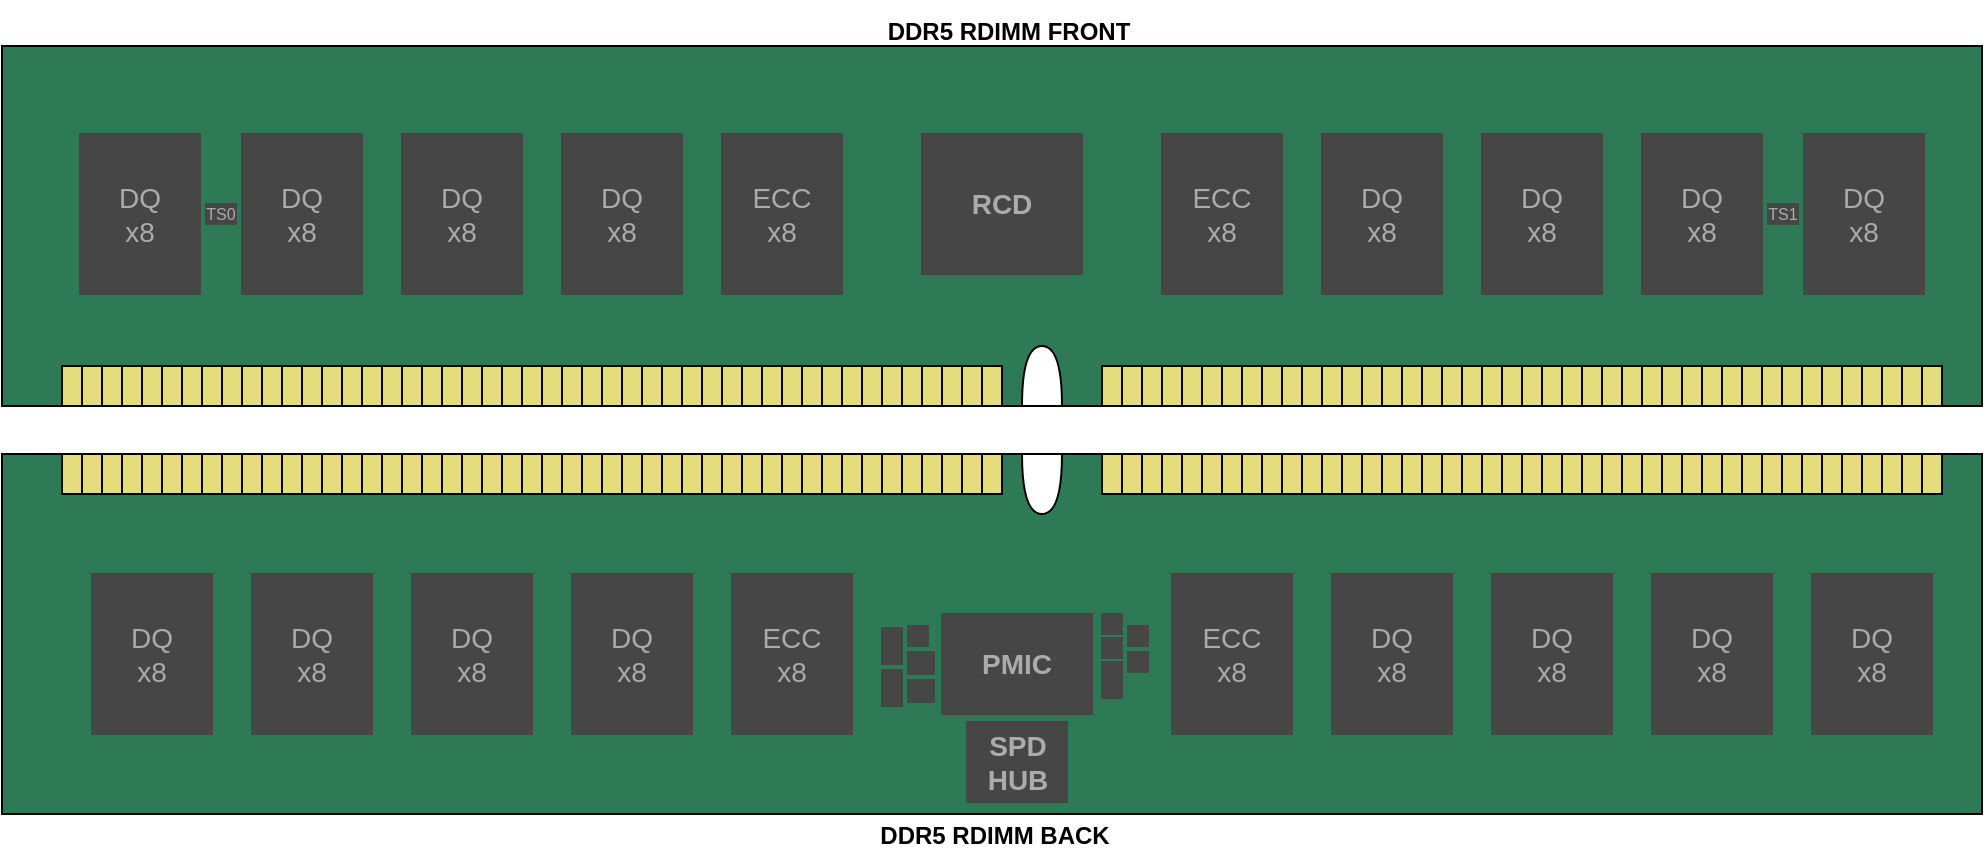 <mxfile version="26.0.11">
  <diagram name="Page-1" id="hBxYCWwc5Gdudbyegm-T">
    <mxGraphModel dx="1123" dy="832" grid="1" gridSize="10" guides="1" tooltips="1" connect="1" arrows="1" fold="1" page="1" pageScale="1" pageWidth="850" pageHeight="1100" math="0" shadow="0">
      <root>
        <mxCell id="0" />
        <mxCell id="1" parent="0" />
        <mxCell id="1H1YzH38t-kAMmGEh3I_-2" value="" style="rounded=0;whiteSpace=wrap;html=1;fillColor=#2e7956;" vertex="1" parent="1">
          <mxGeometry x="20" y="686" width="990" height="180" as="geometry" />
        </mxCell>
        <mxCell id="1H1YzH38t-kAMmGEh3I_-3" value="" style="rounded=0;whiteSpace=wrap;html=1;fillColor=#e5dc7b;" vertex="1" parent="1">
          <mxGeometry x="50" y="846" width="10" height="20" as="geometry" />
        </mxCell>
        <mxCell id="1H1YzH38t-kAMmGEh3I_-4" value="" style="rounded=0;whiteSpace=wrap;html=1;fillColor=#e5dc7b;" vertex="1" parent="1">
          <mxGeometry x="60" y="846" width="10" height="20" as="geometry" />
        </mxCell>
        <mxCell id="1H1YzH38t-kAMmGEh3I_-5" value="" style="rounded=0;whiteSpace=wrap;html=1;fillColor=#e5dc7b;" vertex="1" parent="1">
          <mxGeometry x="70" y="846" width="10" height="20" as="geometry" />
        </mxCell>
        <mxCell id="1H1YzH38t-kAMmGEh3I_-6" value="" style="rounded=0;whiteSpace=wrap;html=1;fillColor=#e5dc7b;" vertex="1" parent="1">
          <mxGeometry x="80" y="846" width="10" height="20" as="geometry" />
        </mxCell>
        <mxCell id="1H1YzH38t-kAMmGEh3I_-7" value="" style="rounded=0;whiteSpace=wrap;html=1;fillColor=#e5dc7b;" vertex="1" parent="1">
          <mxGeometry x="90" y="846" width="10" height="20" as="geometry" />
        </mxCell>
        <mxCell id="1H1YzH38t-kAMmGEh3I_-8" value="" style="rounded=0;whiteSpace=wrap;html=1;fillColor=#e5dc7b;" vertex="1" parent="1">
          <mxGeometry x="100" y="846" width="10" height="20" as="geometry" />
        </mxCell>
        <mxCell id="1H1YzH38t-kAMmGEh3I_-9" value="" style="rounded=0;whiteSpace=wrap;html=1;fillColor=#e5dc7b;" vertex="1" parent="1">
          <mxGeometry x="110" y="846" width="10" height="20" as="geometry" />
        </mxCell>
        <mxCell id="1H1YzH38t-kAMmGEh3I_-10" value="" style="rounded=0;whiteSpace=wrap;html=1;fillColor=#e5dc7b;" vertex="1" parent="1">
          <mxGeometry x="120" y="846" width="10" height="20" as="geometry" />
        </mxCell>
        <mxCell id="1H1YzH38t-kAMmGEh3I_-11" value="" style="rounded=0;whiteSpace=wrap;html=1;fillColor=#e5dc7b;" vertex="1" parent="1">
          <mxGeometry x="130" y="846" width="10" height="20" as="geometry" />
        </mxCell>
        <mxCell id="1H1YzH38t-kAMmGEh3I_-12" value="" style="rounded=0;whiteSpace=wrap;html=1;fillColor=#e5dc7b;" vertex="1" parent="1">
          <mxGeometry x="140" y="846" width="10" height="20" as="geometry" />
        </mxCell>
        <mxCell id="1H1YzH38t-kAMmGEh3I_-13" value="" style="rounded=0;whiteSpace=wrap;html=1;fillColor=#e5dc7b;" vertex="1" parent="1">
          <mxGeometry x="150" y="846" width="10" height="20" as="geometry" />
        </mxCell>
        <mxCell id="1H1YzH38t-kAMmGEh3I_-14" value="" style="rounded=0;whiteSpace=wrap;html=1;fillColor=#e5dc7b;" vertex="1" parent="1">
          <mxGeometry x="160" y="846" width="10" height="20" as="geometry" />
        </mxCell>
        <mxCell id="1H1YzH38t-kAMmGEh3I_-15" value="" style="rounded=0;whiteSpace=wrap;html=1;fillColor=#e5dc7b;" vertex="1" parent="1">
          <mxGeometry x="170" y="846" width="10" height="20" as="geometry" />
        </mxCell>
        <mxCell id="1H1YzH38t-kAMmGEh3I_-16" value="" style="rounded=0;whiteSpace=wrap;html=1;fillColor=#e5dc7b;" vertex="1" parent="1">
          <mxGeometry x="180" y="846" width="10" height="20" as="geometry" />
        </mxCell>
        <mxCell id="1H1YzH38t-kAMmGEh3I_-17" value="" style="rounded=0;whiteSpace=wrap;html=1;fillColor=#e5dc7b;" vertex="1" parent="1">
          <mxGeometry x="190" y="846" width="10" height="20" as="geometry" />
        </mxCell>
        <mxCell id="1H1YzH38t-kAMmGEh3I_-18" value="" style="rounded=0;whiteSpace=wrap;html=1;fillColor=#e5dc7b;" vertex="1" parent="1">
          <mxGeometry x="200" y="846" width="10" height="20" as="geometry" />
        </mxCell>
        <mxCell id="1H1YzH38t-kAMmGEh3I_-19" value="" style="rounded=0;whiteSpace=wrap;html=1;fillColor=#e5dc7b;" vertex="1" parent="1">
          <mxGeometry x="210" y="846" width="10" height="20" as="geometry" />
        </mxCell>
        <mxCell id="1H1YzH38t-kAMmGEh3I_-20" value="" style="rounded=0;whiteSpace=wrap;html=1;fillColor=#e5dc7b;" vertex="1" parent="1">
          <mxGeometry x="220" y="846" width="10" height="20" as="geometry" />
        </mxCell>
        <mxCell id="1H1YzH38t-kAMmGEh3I_-21" value="" style="rounded=0;whiteSpace=wrap;html=1;fillColor=#e5dc7b;" vertex="1" parent="1">
          <mxGeometry x="230" y="846" width="10" height="20" as="geometry" />
        </mxCell>
        <mxCell id="1H1YzH38t-kAMmGEh3I_-22" value="" style="rounded=0;whiteSpace=wrap;html=1;fillColor=#e5dc7b;" vertex="1" parent="1">
          <mxGeometry x="240" y="846" width="10" height="20" as="geometry" />
        </mxCell>
        <mxCell id="1H1YzH38t-kAMmGEh3I_-23" value="" style="rounded=0;whiteSpace=wrap;html=1;fillColor=#e5dc7b;" vertex="1" parent="1">
          <mxGeometry x="250" y="846" width="10" height="20" as="geometry" />
        </mxCell>
        <mxCell id="1H1YzH38t-kAMmGEh3I_-24" value="" style="rounded=0;whiteSpace=wrap;html=1;fillColor=#e5dc7b;" vertex="1" parent="1">
          <mxGeometry x="260" y="846" width="10" height="20" as="geometry" />
        </mxCell>
        <mxCell id="1H1YzH38t-kAMmGEh3I_-25" value="" style="rounded=0;whiteSpace=wrap;html=1;fillColor=#e5dc7b;" vertex="1" parent="1">
          <mxGeometry x="270" y="846" width="10" height="20" as="geometry" />
        </mxCell>
        <mxCell id="1H1YzH38t-kAMmGEh3I_-26" value="" style="rounded=0;whiteSpace=wrap;html=1;fillColor=#e5dc7b;" vertex="1" parent="1">
          <mxGeometry x="280" y="846" width="10" height="20" as="geometry" />
        </mxCell>
        <mxCell id="1H1YzH38t-kAMmGEh3I_-27" value="" style="rounded=0;whiteSpace=wrap;html=1;fillColor=#e5dc7b;" vertex="1" parent="1">
          <mxGeometry x="290" y="846" width="10" height="20" as="geometry" />
        </mxCell>
        <mxCell id="1H1YzH38t-kAMmGEh3I_-28" value="" style="rounded=0;whiteSpace=wrap;html=1;fillColor=#e5dc7b;" vertex="1" parent="1">
          <mxGeometry x="300" y="846" width="10" height="20" as="geometry" />
        </mxCell>
        <mxCell id="1H1YzH38t-kAMmGEh3I_-29" value="" style="rounded=0;whiteSpace=wrap;html=1;fillColor=#e5dc7b;" vertex="1" parent="1">
          <mxGeometry x="310" y="846" width="10" height="20" as="geometry" />
        </mxCell>
        <mxCell id="1H1YzH38t-kAMmGEh3I_-30" value="" style="rounded=0;whiteSpace=wrap;html=1;fillColor=#e5dc7b;" vertex="1" parent="1">
          <mxGeometry x="320" y="846" width="10" height="20" as="geometry" />
        </mxCell>
        <mxCell id="1H1YzH38t-kAMmGEh3I_-31" value="" style="rounded=0;whiteSpace=wrap;html=1;fillColor=#e5dc7b;" vertex="1" parent="1">
          <mxGeometry x="330" y="846" width="10" height="20" as="geometry" />
        </mxCell>
        <mxCell id="1H1YzH38t-kAMmGEh3I_-32" value="" style="rounded=0;whiteSpace=wrap;html=1;fillColor=#e5dc7b;" vertex="1" parent="1">
          <mxGeometry x="340" y="846" width="10" height="20" as="geometry" />
        </mxCell>
        <mxCell id="1H1YzH38t-kAMmGEh3I_-33" value="" style="rounded=0;whiteSpace=wrap;html=1;fillColor=#e5dc7b;" vertex="1" parent="1">
          <mxGeometry x="350" y="846" width="10" height="20" as="geometry" />
        </mxCell>
        <mxCell id="1H1YzH38t-kAMmGEh3I_-34" value="" style="rounded=0;whiteSpace=wrap;html=1;fillColor=#e5dc7b;" vertex="1" parent="1">
          <mxGeometry x="360" y="846" width="10" height="20" as="geometry" />
        </mxCell>
        <mxCell id="1H1YzH38t-kAMmGEh3I_-35" value="" style="rounded=0;whiteSpace=wrap;html=1;fillColor=#e5dc7b;" vertex="1" parent="1">
          <mxGeometry x="370" y="846" width="10" height="20" as="geometry" />
        </mxCell>
        <mxCell id="1H1YzH38t-kAMmGEh3I_-36" value="" style="rounded=0;whiteSpace=wrap;html=1;fillColor=#e5dc7b;" vertex="1" parent="1">
          <mxGeometry x="380" y="846" width="10" height="20" as="geometry" />
        </mxCell>
        <mxCell id="1H1YzH38t-kAMmGEh3I_-37" value="" style="rounded=0;whiteSpace=wrap;html=1;fillColor=#e5dc7b;" vertex="1" parent="1">
          <mxGeometry x="390" y="846" width="10" height="20" as="geometry" />
        </mxCell>
        <mxCell id="1H1YzH38t-kAMmGEh3I_-38" value="" style="rounded=0;whiteSpace=wrap;html=1;fillColor=#e5dc7b;" vertex="1" parent="1">
          <mxGeometry x="400" y="846" width="10" height="20" as="geometry" />
        </mxCell>
        <mxCell id="1H1YzH38t-kAMmGEh3I_-39" value="" style="rounded=0;whiteSpace=wrap;html=1;fillColor=#e5dc7b;" vertex="1" parent="1">
          <mxGeometry x="410" y="846" width="10" height="20" as="geometry" />
        </mxCell>
        <mxCell id="1H1YzH38t-kAMmGEh3I_-40" value="" style="rounded=0;whiteSpace=wrap;html=1;fillColor=#e5dc7b;" vertex="1" parent="1">
          <mxGeometry x="420" y="846" width="10" height="20" as="geometry" />
        </mxCell>
        <mxCell id="1H1YzH38t-kAMmGEh3I_-41" value="" style="rounded=0;whiteSpace=wrap;html=1;fillColor=#e5dc7b;" vertex="1" parent="1">
          <mxGeometry x="600" y="846" width="10" height="20" as="geometry" />
        </mxCell>
        <mxCell id="1H1YzH38t-kAMmGEh3I_-42" value="" style="rounded=0;whiteSpace=wrap;html=1;fillColor=#e5dc7b;" vertex="1" parent="1">
          <mxGeometry x="610" y="846" width="10" height="20" as="geometry" />
        </mxCell>
        <mxCell id="1H1YzH38t-kAMmGEh3I_-43" value="" style="rounded=0;whiteSpace=wrap;html=1;fillColor=#e5dc7b;" vertex="1" parent="1">
          <mxGeometry x="620" y="846" width="10" height="20" as="geometry" />
        </mxCell>
        <mxCell id="1H1YzH38t-kAMmGEh3I_-44" value="" style="rounded=0;whiteSpace=wrap;html=1;fillColor=#e5dc7b;" vertex="1" parent="1">
          <mxGeometry x="630" y="846" width="10" height="20" as="geometry" />
        </mxCell>
        <mxCell id="1H1YzH38t-kAMmGEh3I_-45" value="" style="rounded=0;whiteSpace=wrap;html=1;fillColor=#e5dc7b;" vertex="1" parent="1">
          <mxGeometry x="640" y="846" width="10" height="20" as="geometry" />
        </mxCell>
        <mxCell id="1H1YzH38t-kAMmGEh3I_-46" value="" style="rounded=0;whiteSpace=wrap;html=1;fillColor=#e5dc7b;" vertex="1" parent="1">
          <mxGeometry x="650" y="846" width="10" height="20" as="geometry" />
        </mxCell>
        <mxCell id="1H1YzH38t-kAMmGEh3I_-47" value="" style="rounded=0;whiteSpace=wrap;html=1;fillColor=#e5dc7b;" vertex="1" parent="1">
          <mxGeometry x="660" y="846" width="10" height="20" as="geometry" />
        </mxCell>
        <mxCell id="1H1YzH38t-kAMmGEh3I_-48" value="" style="rounded=0;whiteSpace=wrap;html=1;fillColor=#e5dc7b;" vertex="1" parent="1">
          <mxGeometry x="670" y="846" width="10" height="20" as="geometry" />
        </mxCell>
        <mxCell id="1H1YzH38t-kAMmGEh3I_-49" value="" style="rounded=0;whiteSpace=wrap;html=1;fillColor=#e5dc7b;" vertex="1" parent="1">
          <mxGeometry x="680" y="846" width="10" height="20" as="geometry" />
        </mxCell>
        <mxCell id="1H1YzH38t-kAMmGEh3I_-50" value="" style="rounded=0;whiteSpace=wrap;html=1;fillColor=#e5dc7b;" vertex="1" parent="1">
          <mxGeometry x="690" y="846" width="10" height="20" as="geometry" />
        </mxCell>
        <mxCell id="1H1YzH38t-kAMmGEh3I_-51" value="" style="rounded=0;whiteSpace=wrap;html=1;fillColor=#e5dc7b;" vertex="1" parent="1">
          <mxGeometry x="700" y="846" width="10" height="20" as="geometry" />
        </mxCell>
        <mxCell id="1H1YzH38t-kAMmGEh3I_-52" value="" style="rounded=0;whiteSpace=wrap;html=1;fillColor=#e5dc7b;" vertex="1" parent="1">
          <mxGeometry x="710" y="846" width="10" height="20" as="geometry" />
        </mxCell>
        <mxCell id="1H1YzH38t-kAMmGEh3I_-53" value="" style="rounded=0;whiteSpace=wrap;html=1;fillColor=#e5dc7b;" vertex="1" parent="1">
          <mxGeometry x="720" y="846" width="10" height="20" as="geometry" />
        </mxCell>
        <mxCell id="1H1YzH38t-kAMmGEh3I_-54" value="" style="rounded=0;whiteSpace=wrap;html=1;fillColor=#e5dc7b;" vertex="1" parent="1">
          <mxGeometry x="730" y="846" width="10" height="20" as="geometry" />
        </mxCell>
        <mxCell id="1H1YzH38t-kAMmGEh3I_-55" value="" style="rounded=0;whiteSpace=wrap;html=1;fillColor=#e5dc7b;" vertex="1" parent="1">
          <mxGeometry x="740" y="846" width="10" height="20" as="geometry" />
        </mxCell>
        <mxCell id="1H1YzH38t-kAMmGEh3I_-56" value="" style="rounded=0;whiteSpace=wrap;html=1;fillColor=#e5dc7b;" vertex="1" parent="1">
          <mxGeometry x="750" y="846" width="10" height="20" as="geometry" />
        </mxCell>
        <mxCell id="1H1YzH38t-kAMmGEh3I_-57" value="" style="rounded=0;whiteSpace=wrap;html=1;fillColor=#e5dc7b;" vertex="1" parent="1">
          <mxGeometry x="760" y="846" width="10" height="20" as="geometry" />
        </mxCell>
        <mxCell id="1H1YzH38t-kAMmGEh3I_-58" value="" style="rounded=0;whiteSpace=wrap;html=1;fillColor=#e5dc7b;" vertex="1" parent="1">
          <mxGeometry x="770" y="846" width="10" height="20" as="geometry" />
        </mxCell>
        <mxCell id="1H1YzH38t-kAMmGEh3I_-59" value="" style="rounded=0;whiteSpace=wrap;html=1;fillColor=#e5dc7b;" vertex="1" parent="1">
          <mxGeometry x="780" y="846" width="10" height="20" as="geometry" />
        </mxCell>
        <mxCell id="1H1YzH38t-kAMmGEh3I_-60" value="" style="rounded=0;whiteSpace=wrap;html=1;fillColor=#e5dc7b;" vertex="1" parent="1">
          <mxGeometry x="790" y="846" width="10" height="20" as="geometry" />
        </mxCell>
        <mxCell id="1H1YzH38t-kAMmGEh3I_-61" value="" style="rounded=0;whiteSpace=wrap;html=1;fillColor=#e5dc7b;" vertex="1" parent="1">
          <mxGeometry x="800" y="846" width="10" height="20" as="geometry" />
        </mxCell>
        <mxCell id="1H1YzH38t-kAMmGEh3I_-62" value="" style="rounded=0;whiteSpace=wrap;html=1;fillColor=#e5dc7b;" vertex="1" parent="1">
          <mxGeometry x="810" y="846" width="10" height="20" as="geometry" />
        </mxCell>
        <mxCell id="1H1YzH38t-kAMmGEh3I_-63" value="" style="rounded=0;whiteSpace=wrap;html=1;fillColor=#e5dc7b;" vertex="1" parent="1">
          <mxGeometry x="820" y="846" width="10" height="20" as="geometry" />
        </mxCell>
        <mxCell id="1H1YzH38t-kAMmGEh3I_-64" value="" style="rounded=0;whiteSpace=wrap;html=1;fillColor=#e5dc7b;" vertex="1" parent="1">
          <mxGeometry x="830" y="846" width="10" height="20" as="geometry" />
        </mxCell>
        <mxCell id="1H1YzH38t-kAMmGEh3I_-65" value="" style="rounded=0;whiteSpace=wrap;html=1;fillColor=#e5dc7b;" vertex="1" parent="1">
          <mxGeometry x="840" y="846" width="10" height="20" as="geometry" />
        </mxCell>
        <mxCell id="1H1YzH38t-kAMmGEh3I_-66" value="" style="rounded=0;whiteSpace=wrap;html=1;fillColor=#e5dc7b;" vertex="1" parent="1">
          <mxGeometry x="850" y="846" width="10" height="20" as="geometry" />
        </mxCell>
        <mxCell id="1H1YzH38t-kAMmGEh3I_-67" value="" style="rounded=0;whiteSpace=wrap;html=1;fillColor=#e5dc7b;" vertex="1" parent="1">
          <mxGeometry x="860" y="846" width="10" height="20" as="geometry" />
        </mxCell>
        <mxCell id="1H1YzH38t-kAMmGEh3I_-68" value="" style="rounded=0;whiteSpace=wrap;html=1;fillColor=#e5dc7b;" vertex="1" parent="1">
          <mxGeometry x="870" y="846" width="10" height="20" as="geometry" />
        </mxCell>
        <mxCell id="1H1YzH38t-kAMmGEh3I_-69" value="" style="rounded=0;whiteSpace=wrap;html=1;fillColor=#e5dc7b;" vertex="1" parent="1">
          <mxGeometry x="880" y="846" width="10" height="20" as="geometry" />
        </mxCell>
        <mxCell id="1H1YzH38t-kAMmGEh3I_-70" value="" style="rounded=0;whiteSpace=wrap;html=1;fillColor=#e5dc7b;" vertex="1" parent="1">
          <mxGeometry x="890" y="846" width="10" height="20" as="geometry" />
        </mxCell>
        <mxCell id="1H1YzH38t-kAMmGEh3I_-71" value="" style="rounded=0;whiteSpace=wrap;html=1;fillColor=#e5dc7b;" vertex="1" parent="1">
          <mxGeometry x="900" y="846" width="10" height="20" as="geometry" />
        </mxCell>
        <mxCell id="1H1YzH38t-kAMmGEh3I_-72" value="" style="rounded=0;whiteSpace=wrap;html=1;fillColor=#e5dc7b;" vertex="1" parent="1">
          <mxGeometry x="910" y="846" width="10" height="20" as="geometry" />
        </mxCell>
        <mxCell id="1H1YzH38t-kAMmGEh3I_-73" value="" style="rounded=0;whiteSpace=wrap;html=1;fillColor=#e5dc7b;" vertex="1" parent="1">
          <mxGeometry x="920" y="846" width="10" height="20" as="geometry" />
        </mxCell>
        <mxCell id="1H1YzH38t-kAMmGEh3I_-74" value="" style="rounded=0;whiteSpace=wrap;html=1;fillColor=#e5dc7b;" vertex="1" parent="1">
          <mxGeometry x="930" y="846" width="10" height="20" as="geometry" />
        </mxCell>
        <mxCell id="1H1YzH38t-kAMmGEh3I_-75" value="" style="rounded=0;whiteSpace=wrap;html=1;fillColor=#e5dc7b;" vertex="1" parent="1">
          <mxGeometry x="940" y="846" width="10" height="20" as="geometry" />
        </mxCell>
        <mxCell id="1H1YzH38t-kAMmGEh3I_-76" value="" style="rounded=0;whiteSpace=wrap;html=1;fillColor=#e5dc7b;" vertex="1" parent="1">
          <mxGeometry x="950" y="846" width="10" height="20" as="geometry" />
        </mxCell>
        <mxCell id="1H1YzH38t-kAMmGEh3I_-77" value="" style="rounded=0;whiteSpace=wrap;html=1;fillColor=#e5dc7b;" vertex="1" parent="1">
          <mxGeometry x="960" y="846" width="10" height="20" as="geometry" />
        </mxCell>
        <mxCell id="1H1YzH38t-kAMmGEh3I_-78" value="" style="rounded=0;whiteSpace=wrap;html=1;fillColor=#e5dc7b;" vertex="1" parent="1">
          <mxGeometry x="970" y="846" width="10" height="20" as="geometry" />
        </mxCell>
        <mxCell id="1H1YzH38t-kAMmGEh3I_-79" value="" style="rounded=0;whiteSpace=wrap;html=1;fillColor=#e5dc7b;" vertex="1" parent="1">
          <mxGeometry x="980" y="846" width="10" height="20" as="geometry" />
        </mxCell>
        <mxCell id="1H1YzH38t-kAMmGEh3I_-80" value="" style="shape=or;whiteSpace=wrap;html=1;direction=north;" vertex="1" parent="1">
          <mxGeometry x="530" y="836" width="20" height="30" as="geometry" />
        </mxCell>
        <mxCell id="1H1YzH38t-kAMmGEh3I_-81" value="" style="rounded=0;whiteSpace=wrap;html=1;fillColor=#e5dc7b;" vertex="1" parent="1">
          <mxGeometry x="570" y="846" width="10" height="20" as="geometry" />
        </mxCell>
        <mxCell id="1H1YzH38t-kAMmGEh3I_-82" value="" style="rounded=0;whiteSpace=wrap;html=1;fillColor=#e5dc7b;" vertex="1" parent="1">
          <mxGeometry x="580" y="846" width="10" height="20" as="geometry" />
        </mxCell>
        <mxCell id="1H1YzH38t-kAMmGEh3I_-83" value="" style="rounded=0;whiteSpace=wrap;html=1;fillColor=#e5dc7b;" vertex="1" parent="1">
          <mxGeometry x="590" y="846" width="10" height="20" as="geometry" />
        </mxCell>
        <mxCell id="1H1YzH38t-kAMmGEh3I_-84" value="" style="rounded=0;whiteSpace=wrap;html=1;fillColor=#e5dc7b;" vertex="1" parent="1">
          <mxGeometry x="430" y="846" width="10" height="20" as="geometry" />
        </mxCell>
        <mxCell id="1H1YzH38t-kAMmGEh3I_-85" value="" style="rounded=0;whiteSpace=wrap;html=1;fillColor=#e5dc7b;" vertex="1" parent="1">
          <mxGeometry x="440" y="846" width="10" height="20" as="geometry" />
        </mxCell>
        <mxCell id="1H1YzH38t-kAMmGEh3I_-86" value="&lt;font style=&quot;font-size: 14px;&quot; color=&quot;#ababab&quot;&gt;&lt;b&gt;RCD&lt;/b&gt;&lt;/font&gt;" style="rounded=0;whiteSpace=wrap;html=1;strokeColor=#454744;fillColor=#464646;direction=south;" vertex="1" parent="1">
          <mxGeometry x="480" y="730" width="80" height="70" as="geometry" />
        </mxCell>
        <mxCell id="1H1YzH38t-kAMmGEh3I_-87" value="" style="rounded=0;whiteSpace=wrap;html=1;fillColor=#e5dc7b;" vertex="1" parent="1">
          <mxGeometry x="450" y="846" width="10" height="20" as="geometry" />
        </mxCell>
        <mxCell id="1H1YzH38t-kAMmGEh3I_-88" value="" style="rounded=0;whiteSpace=wrap;html=1;fillColor=#e5dc7b;" vertex="1" parent="1">
          <mxGeometry x="460" y="846" width="10" height="20" as="geometry" />
        </mxCell>
        <mxCell id="1H1YzH38t-kAMmGEh3I_-89" value="" style="rounded=0;whiteSpace=wrap;html=1;fillColor=#e5dc7b;" vertex="1" parent="1">
          <mxGeometry x="470" y="846" width="10" height="20" as="geometry" />
        </mxCell>
        <mxCell id="1H1YzH38t-kAMmGEh3I_-90" value="" style="rounded=0;whiteSpace=wrap;html=1;fillColor=#e5dc7b;" vertex="1" parent="1">
          <mxGeometry x="480" y="846" width="10" height="20" as="geometry" />
        </mxCell>
        <mxCell id="1H1YzH38t-kAMmGEh3I_-91" value="" style="rounded=0;whiteSpace=wrap;html=1;fillColor=#e5dc7b;" vertex="1" parent="1">
          <mxGeometry x="490" y="846" width="10" height="20" as="geometry" />
        </mxCell>
        <mxCell id="1H1YzH38t-kAMmGEh3I_-92" value="" style="rounded=0;whiteSpace=wrap;html=1;fillColor=#e5dc7b;" vertex="1" parent="1">
          <mxGeometry x="500" y="846" width="10" height="20" as="geometry" />
        </mxCell>
        <mxCell id="1H1YzH38t-kAMmGEh3I_-93" value="" style="rounded=0;whiteSpace=wrap;html=1;fillColor=#e5dc7b;" vertex="1" parent="1">
          <mxGeometry x="510" y="846" width="10" height="20" as="geometry" />
        </mxCell>
        <mxCell id="1H1YzH38t-kAMmGEh3I_-94" value="&lt;font style=&quot;font-size: 14px;&quot; color=&quot;#ababab&quot;&gt;DQ&lt;/font&gt;&lt;div style=&quot;font-size: 14px;&quot;&gt;&lt;font color=&quot;#ababab&quot;&gt;x8&lt;/font&gt;&lt;/div&gt;" style="rounded=0;whiteSpace=wrap;html=1;strokeColor=#454744;fillColor=#464646;" vertex="1" parent="1">
          <mxGeometry x="59" y="730" width="60" height="80" as="geometry" />
        </mxCell>
        <mxCell id="1H1YzH38t-kAMmGEh3I_-95" value="&lt;font style=&quot;font-size: 14px;&quot; color=&quot;#ababab&quot;&gt;DQ&lt;/font&gt;&lt;div style=&quot;font-size: 14px;&quot;&gt;&lt;font color=&quot;#ababab&quot;&gt;x8&lt;/font&gt;&lt;/div&gt;" style="rounded=0;whiteSpace=wrap;html=1;strokeColor=#454744;fillColor=#464646;" vertex="1" parent="1">
          <mxGeometry x="140" y="730" width="60" height="80" as="geometry" />
        </mxCell>
        <mxCell id="1H1YzH38t-kAMmGEh3I_-96" value="&lt;font style=&quot;font-size: 14px;&quot; color=&quot;#ababab&quot;&gt;DQ&lt;/font&gt;&lt;div style=&quot;font-size: 14px;&quot;&gt;&lt;font color=&quot;#ababab&quot;&gt;x8&lt;/font&gt;&lt;/div&gt;" style="rounded=0;whiteSpace=wrap;html=1;strokeColor=#454744;fillColor=#464646;" vertex="1" parent="1">
          <mxGeometry x="220" y="730" width="60" height="80" as="geometry" />
        </mxCell>
        <mxCell id="1H1YzH38t-kAMmGEh3I_-97" value="&lt;font style=&quot;font-size: 14px;&quot; color=&quot;#ababab&quot;&gt;DQ&lt;/font&gt;&lt;div style=&quot;font-size: 14px;&quot;&gt;&lt;font color=&quot;#ababab&quot;&gt;x8&lt;/font&gt;&lt;/div&gt;" style="rounded=0;whiteSpace=wrap;html=1;strokeColor=#454744;fillColor=#464646;" vertex="1" parent="1">
          <mxGeometry x="300" y="730" width="60" height="80" as="geometry" />
        </mxCell>
        <mxCell id="1H1YzH38t-kAMmGEh3I_-98" value="&lt;font style=&quot;font-size: 14px;&quot; color=&quot;#ababab&quot;&gt;ECC&lt;/font&gt;&lt;div style=&quot;font-size: 14px;&quot;&gt;&lt;font color=&quot;#ababab&quot;&gt;x8&lt;/font&gt;&lt;/div&gt;" style="rounded=0;whiteSpace=wrap;html=1;strokeColor=#454744;fillColor=#464646;" vertex="1" parent="1">
          <mxGeometry x="380" y="730" width="60" height="80" as="geometry" />
        </mxCell>
        <mxCell id="1H1YzH38t-kAMmGEh3I_-99" value="&lt;font style=&quot;font-size: 14px;&quot; color=&quot;#ababab&quot;&gt;ECC&lt;/font&gt;&lt;div style=&quot;font-size: 14px;&quot;&gt;&lt;font color=&quot;#ababab&quot;&gt;x8&lt;/font&gt;&lt;/div&gt;" style="rounded=0;whiteSpace=wrap;html=1;strokeColor=#454744;fillColor=#464646;" vertex="1" parent="1">
          <mxGeometry x="600" y="730" width="60" height="80" as="geometry" />
        </mxCell>
        <mxCell id="1H1YzH38t-kAMmGEh3I_-100" value="&lt;font style=&quot;font-size: 14px;&quot; color=&quot;#ababab&quot;&gt;DQ&lt;/font&gt;&lt;div style=&quot;font-size: 14px;&quot;&gt;&lt;font color=&quot;#ababab&quot;&gt;x8&lt;/font&gt;&lt;/div&gt;" style="rounded=0;whiteSpace=wrap;html=1;strokeColor=#454744;fillColor=#464646;" vertex="1" parent="1">
          <mxGeometry x="680" y="730" width="60" height="80" as="geometry" />
        </mxCell>
        <mxCell id="1H1YzH38t-kAMmGEh3I_-101" value="&lt;font style=&quot;font-size: 14px;&quot; color=&quot;#ababab&quot;&gt;DQ&lt;/font&gt;&lt;div style=&quot;font-size: 14px;&quot;&gt;&lt;font color=&quot;#ababab&quot;&gt;x8&lt;/font&gt;&lt;/div&gt;" style="rounded=0;whiteSpace=wrap;html=1;strokeColor=#454744;fillColor=#464646;" vertex="1" parent="1">
          <mxGeometry x="760" y="730" width="60" height="80" as="geometry" />
        </mxCell>
        <mxCell id="1H1YzH38t-kAMmGEh3I_-102" value="&lt;font style=&quot;font-size: 14px;&quot; color=&quot;#ababab&quot;&gt;DQ&lt;/font&gt;&lt;div style=&quot;font-size: 14px;&quot;&gt;&lt;font color=&quot;#ababab&quot;&gt;x8&lt;/font&gt;&lt;/div&gt;" style="rounded=0;whiteSpace=wrap;html=1;strokeColor=#454744;fillColor=#464646;" vertex="1" parent="1">
          <mxGeometry x="840" y="730" width="60" height="80" as="geometry" />
        </mxCell>
        <mxCell id="1H1YzH38t-kAMmGEh3I_-103" value="&lt;font style=&quot;font-size: 14px;&quot; color=&quot;#ababab&quot;&gt;DQ&lt;/font&gt;&lt;div style=&quot;font-size: 14px;&quot;&gt;&lt;font color=&quot;#ababab&quot;&gt;x8&lt;/font&gt;&lt;/div&gt;" style="rounded=0;whiteSpace=wrap;html=1;strokeColor=#454744;fillColor=#464646;" vertex="1" parent="1">
          <mxGeometry x="921" y="730" width="60" height="80" as="geometry" />
        </mxCell>
        <mxCell id="1H1YzH38t-kAMmGEh3I_-104" value="&lt;font color=&quot;#ababab&quot;&gt;&lt;span&gt;TS0&lt;/span&gt;&lt;/font&gt;" style="rounded=0;whiteSpace=wrap;html=1;strokeColor=#454744;fillColor=#464646;fontSize=8;" vertex="1" parent="1">
          <mxGeometry x="122" y="765" width="15" height="10" as="geometry" />
        </mxCell>
        <mxCell id="1H1YzH38t-kAMmGEh3I_-106" value="" style="rounded=0;whiteSpace=wrap;html=1;fillColor=#2e7956;" vertex="1" parent="1">
          <mxGeometry x="20" y="890" width="990" height="180" as="geometry" />
        </mxCell>
        <mxCell id="1H1YzH38t-kAMmGEh3I_-107" value="" style="rounded=0;whiteSpace=wrap;html=1;fillColor=#e5dc7b;" vertex="1" parent="1">
          <mxGeometry x="50" y="890" width="10" height="20" as="geometry" />
        </mxCell>
        <mxCell id="1H1YzH38t-kAMmGEh3I_-108" value="" style="rounded=0;whiteSpace=wrap;html=1;fillColor=#e5dc7b;" vertex="1" parent="1">
          <mxGeometry x="60" y="890" width="10" height="20" as="geometry" />
        </mxCell>
        <mxCell id="1H1YzH38t-kAMmGEh3I_-109" value="" style="rounded=0;whiteSpace=wrap;html=1;fillColor=#e5dc7b;" vertex="1" parent="1">
          <mxGeometry x="70" y="890" width="10" height="20" as="geometry" />
        </mxCell>
        <mxCell id="1H1YzH38t-kAMmGEh3I_-110" value="" style="rounded=0;whiteSpace=wrap;html=1;fillColor=#e5dc7b;" vertex="1" parent="1">
          <mxGeometry x="80" y="890" width="10" height="20" as="geometry" />
        </mxCell>
        <mxCell id="1H1YzH38t-kAMmGEh3I_-111" value="" style="rounded=0;whiteSpace=wrap;html=1;fillColor=#e5dc7b;" vertex="1" parent="1">
          <mxGeometry x="90" y="890" width="10" height="20" as="geometry" />
        </mxCell>
        <mxCell id="1H1YzH38t-kAMmGEh3I_-112" value="" style="rounded=0;whiteSpace=wrap;html=1;fillColor=#e5dc7b;" vertex="1" parent="1">
          <mxGeometry x="100" y="890" width="10" height="20" as="geometry" />
        </mxCell>
        <mxCell id="1H1YzH38t-kAMmGEh3I_-113" value="" style="rounded=0;whiteSpace=wrap;html=1;fillColor=#e5dc7b;" vertex="1" parent="1">
          <mxGeometry x="110" y="890" width="10" height="20" as="geometry" />
        </mxCell>
        <mxCell id="1H1YzH38t-kAMmGEh3I_-114" value="" style="rounded=0;whiteSpace=wrap;html=1;fillColor=#e5dc7b;" vertex="1" parent="1">
          <mxGeometry x="120" y="890" width="10" height="20" as="geometry" />
        </mxCell>
        <mxCell id="1H1YzH38t-kAMmGEh3I_-115" value="" style="rounded=0;whiteSpace=wrap;html=1;fillColor=#e5dc7b;" vertex="1" parent="1">
          <mxGeometry x="130" y="890" width="10" height="20" as="geometry" />
        </mxCell>
        <mxCell id="1H1YzH38t-kAMmGEh3I_-116" value="" style="rounded=0;whiteSpace=wrap;html=1;fillColor=#e5dc7b;" vertex="1" parent="1">
          <mxGeometry x="140" y="890" width="10" height="20" as="geometry" />
        </mxCell>
        <mxCell id="1H1YzH38t-kAMmGEh3I_-117" value="" style="rounded=0;whiteSpace=wrap;html=1;fillColor=#e5dc7b;" vertex="1" parent="1">
          <mxGeometry x="150" y="890" width="10" height="20" as="geometry" />
        </mxCell>
        <mxCell id="1H1YzH38t-kAMmGEh3I_-118" value="" style="rounded=0;whiteSpace=wrap;html=1;fillColor=#e5dc7b;" vertex="1" parent="1">
          <mxGeometry x="160" y="890" width="10" height="20" as="geometry" />
        </mxCell>
        <mxCell id="1H1YzH38t-kAMmGEh3I_-119" value="" style="rounded=0;whiteSpace=wrap;html=1;fillColor=#e5dc7b;" vertex="1" parent="1">
          <mxGeometry x="170" y="890" width="10" height="20" as="geometry" />
        </mxCell>
        <mxCell id="1H1YzH38t-kAMmGEh3I_-120" value="" style="rounded=0;whiteSpace=wrap;html=1;fillColor=#e5dc7b;" vertex="1" parent="1">
          <mxGeometry x="180" y="890" width="10" height="20" as="geometry" />
        </mxCell>
        <mxCell id="1H1YzH38t-kAMmGEh3I_-121" value="" style="rounded=0;whiteSpace=wrap;html=1;fillColor=#e5dc7b;" vertex="1" parent="1">
          <mxGeometry x="190" y="890" width="10" height="20" as="geometry" />
        </mxCell>
        <mxCell id="1H1YzH38t-kAMmGEh3I_-122" value="" style="rounded=0;whiteSpace=wrap;html=1;fillColor=#e5dc7b;" vertex="1" parent="1">
          <mxGeometry x="200" y="890" width="10" height="20" as="geometry" />
        </mxCell>
        <mxCell id="1H1YzH38t-kAMmGEh3I_-123" value="" style="rounded=0;whiteSpace=wrap;html=1;fillColor=#e5dc7b;" vertex="1" parent="1">
          <mxGeometry x="210" y="890" width="10" height="20" as="geometry" />
        </mxCell>
        <mxCell id="1H1YzH38t-kAMmGEh3I_-124" value="" style="rounded=0;whiteSpace=wrap;html=1;fillColor=#e5dc7b;" vertex="1" parent="1">
          <mxGeometry x="220" y="890" width="10" height="20" as="geometry" />
        </mxCell>
        <mxCell id="1H1YzH38t-kAMmGEh3I_-125" value="" style="rounded=0;whiteSpace=wrap;html=1;fillColor=#e5dc7b;" vertex="1" parent="1">
          <mxGeometry x="230" y="890" width="10" height="20" as="geometry" />
        </mxCell>
        <mxCell id="1H1YzH38t-kAMmGEh3I_-126" value="" style="rounded=0;whiteSpace=wrap;html=1;fillColor=#e5dc7b;" vertex="1" parent="1">
          <mxGeometry x="240" y="890" width="10" height="20" as="geometry" />
        </mxCell>
        <mxCell id="1H1YzH38t-kAMmGEh3I_-127" value="" style="rounded=0;whiteSpace=wrap;html=1;fillColor=#e5dc7b;" vertex="1" parent="1">
          <mxGeometry x="250" y="890" width="10" height="20" as="geometry" />
        </mxCell>
        <mxCell id="1H1YzH38t-kAMmGEh3I_-128" value="" style="rounded=0;whiteSpace=wrap;html=1;fillColor=#e5dc7b;" vertex="1" parent="1">
          <mxGeometry x="260" y="890" width="10" height="20" as="geometry" />
        </mxCell>
        <mxCell id="1H1YzH38t-kAMmGEh3I_-129" value="" style="rounded=0;whiteSpace=wrap;html=1;fillColor=#e5dc7b;" vertex="1" parent="1">
          <mxGeometry x="270" y="890" width="10" height="20" as="geometry" />
        </mxCell>
        <mxCell id="1H1YzH38t-kAMmGEh3I_-130" value="" style="rounded=0;whiteSpace=wrap;html=1;fillColor=#e5dc7b;" vertex="1" parent="1">
          <mxGeometry x="280" y="890" width="10" height="20" as="geometry" />
        </mxCell>
        <mxCell id="1H1YzH38t-kAMmGEh3I_-131" value="" style="rounded=0;whiteSpace=wrap;html=1;fillColor=#e5dc7b;" vertex="1" parent="1">
          <mxGeometry x="290" y="890" width="10" height="20" as="geometry" />
        </mxCell>
        <mxCell id="1H1YzH38t-kAMmGEh3I_-132" value="" style="rounded=0;whiteSpace=wrap;html=1;fillColor=#e5dc7b;" vertex="1" parent="1">
          <mxGeometry x="300" y="890" width="10" height="20" as="geometry" />
        </mxCell>
        <mxCell id="1H1YzH38t-kAMmGEh3I_-133" value="" style="rounded=0;whiteSpace=wrap;html=1;fillColor=#e5dc7b;" vertex="1" parent="1">
          <mxGeometry x="310" y="890" width="10" height="20" as="geometry" />
        </mxCell>
        <mxCell id="1H1YzH38t-kAMmGEh3I_-134" value="" style="rounded=0;whiteSpace=wrap;html=1;fillColor=#e5dc7b;" vertex="1" parent="1">
          <mxGeometry x="320" y="890" width="10" height="20" as="geometry" />
        </mxCell>
        <mxCell id="1H1YzH38t-kAMmGEh3I_-135" value="" style="rounded=0;whiteSpace=wrap;html=1;fillColor=#e5dc7b;" vertex="1" parent="1">
          <mxGeometry x="330" y="890" width="10" height="20" as="geometry" />
        </mxCell>
        <mxCell id="1H1YzH38t-kAMmGEh3I_-136" value="" style="rounded=0;whiteSpace=wrap;html=1;fillColor=#e5dc7b;" vertex="1" parent="1">
          <mxGeometry x="340" y="890" width="10" height="20" as="geometry" />
        </mxCell>
        <mxCell id="1H1YzH38t-kAMmGEh3I_-137" value="" style="rounded=0;whiteSpace=wrap;html=1;fillColor=#e5dc7b;" vertex="1" parent="1">
          <mxGeometry x="350" y="890" width="10" height="20" as="geometry" />
        </mxCell>
        <mxCell id="1H1YzH38t-kAMmGEh3I_-138" value="" style="rounded=0;whiteSpace=wrap;html=1;fillColor=#e5dc7b;" vertex="1" parent="1">
          <mxGeometry x="360" y="890" width="10" height="20" as="geometry" />
        </mxCell>
        <mxCell id="1H1YzH38t-kAMmGEh3I_-139" value="" style="rounded=0;whiteSpace=wrap;html=1;fillColor=#e5dc7b;" vertex="1" parent="1">
          <mxGeometry x="370" y="890" width="10" height="20" as="geometry" />
        </mxCell>
        <mxCell id="1H1YzH38t-kAMmGEh3I_-140" value="" style="rounded=0;whiteSpace=wrap;html=1;fillColor=#e5dc7b;" vertex="1" parent="1">
          <mxGeometry x="380" y="890" width="10" height="20" as="geometry" />
        </mxCell>
        <mxCell id="1H1YzH38t-kAMmGEh3I_-141" value="" style="rounded=0;whiteSpace=wrap;html=1;fillColor=#e5dc7b;" vertex="1" parent="1">
          <mxGeometry x="390" y="890" width="10" height="20" as="geometry" />
        </mxCell>
        <mxCell id="1H1YzH38t-kAMmGEh3I_-142" value="" style="rounded=0;whiteSpace=wrap;html=1;fillColor=#e5dc7b;" vertex="1" parent="1">
          <mxGeometry x="400" y="890" width="10" height="20" as="geometry" />
        </mxCell>
        <mxCell id="1H1YzH38t-kAMmGEh3I_-143" value="" style="rounded=0;whiteSpace=wrap;html=1;fillColor=#e5dc7b;" vertex="1" parent="1">
          <mxGeometry x="410" y="890" width="10" height="20" as="geometry" />
        </mxCell>
        <mxCell id="1H1YzH38t-kAMmGEh3I_-144" value="" style="rounded=0;whiteSpace=wrap;html=1;fillColor=#e5dc7b;" vertex="1" parent="1">
          <mxGeometry x="420" y="890" width="10" height="20" as="geometry" />
        </mxCell>
        <mxCell id="1H1YzH38t-kAMmGEh3I_-145" value="" style="rounded=0;whiteSpace=wrap;html=1;fillColor=#e5dc7b;" vertex="1" parent="1">
          <mxGeometry x="600" y="890" width="10" height="20" as="geometry" />
        </mxCell>
        <mxCell id="1H1YzH38t-kAMmGEh3I_-146" value="" style="rounded=0;whiteSpace=wrap;html=1;fillColor=#e5dc7b;" vertex="1" parent="1">
          <mxGeometry x="610" y="890" width="10" height="20" as="geometry" />
        </mxCell>
        <mxCell id="1H1YzH38t-kAMmGEh3I_-147" value="" style="rounded=0;whiteSpace=wrap;html=1;fillColor=#e5dc7b;" vertex="1" parent="1">
          <mxGeometry x="620" y="890" width="10" height="20" as="geometry" />
        </mxCell>
        <mxCell id="1H1YzH38t-kAMmGEh3I_-148" value="" style="rounded=0;whiteSpace=wrap;html=1;fillColor=#e5dc7b;" vertex="1" parent="1">
          <mxGeometry x="630" y="890" width="10" height="20" as="geometry" />
        </mxCell>
        <mxCell id="1H1YzH38t-kAMmGEh3I_-149" value="" style="rounded=0;whiteSpace=wrap;html=1;fillColor=#e5dc7b;" vertex="1" parent="1">
          <mxGeometry x="640" y="890" width="10" height="20" as="geometry" />
        </mxCell>
        <mxCell id="1H1YzH38t-kAMmGEh3I_-150" value="" style="rounded=0;whiteSpace=wrap;html=1;fillColor=#e5dc7b;" vertex="1" parent="1">
          <mxGeometry x="650" y="890" width="10" height="20" as="geometry" />
        </mxCell>
        <mxCell id="1H1YzH38t-kAMmGEh3I_-151" value="" style="rounded=0;whiteSpace=wrap;html=1;fillColor=#e5dc7b;" vertex="1" parent="1">
          <mxGeometry x="660" y="890" width="10" height="20" as="geometry" />
        </mxCell>
        <mxCell id="1H1YzH38t-kAMmGEh3I_-152" value="" style="rounded=0;whiteSpace=wrap;html=1;fillColor=#e5dc7b;" vertex="1" parent="1">
          <mxGeometry x="670" y="890" width="10" height="20" as="geometry" />
        </mxCell>
        <mxCell id="1H1YzH38t-kAMmGEh3I_-153" value="" style="rounded=0;whiteSpace=wrap;html=1;fillColor=#e5dc7b;" vertex="1" parent="1">
          <mxGeometry x="680" y="890" width="10" height="20" as="geometry" />
        </mxCell>
        <mxCell id="1H1YzH38t-kAMmGEh3I_-154" value="" style="rounded=0;whiteSpace=wrap;html=1;fillColor=#e5dc7b;" vertex="1" parent="1">
          <mxGeometry x="690" y="890" width="10" height="20" as="geometry" />
        </mxCell>
        <mxCell id="1H1YzH38t-kAMmGEh3I_-155" value="" style="rounded=0;whiteSpace=wrap;html=1;fillColor=#e5dc7b;" vertex="1" parent="1">
          <mxGeometry x="700" y="890" width="10" height="20" as="geometry" />
        </mxCell>
        <mxCell id="1H1YzH38t-kAMmGEh3I_-156" value="" style="rounded=0;whiteSpace=wrap;html=1;fillColor=#e5dc7b;" vertex="1" parent="1">
          <mxGeometry x="710" y="890" width="10" height="20" as="geometry" />
        </mxCell>
        <mxCell id="1H1YzH38t-kAMmGEh3I_-157" value="" style="rounded=0;whiteSpace=wrap;html=1;fillColor=#e5dc7b;" vertex="1" parent="1">
          <mxGeometry x="720" y="890" width="10" height="20" as="geometry" />
        </mxCell>
        <mxCell id="1H1YzH38t-kAMmGEh3I_-158" value="" style="rounded=0;whiteSpace=wrap;html=1;fillColor=#e5dc7b;" vertex="1" parent="1">
          <mxGeometry x="730" y="890" width="10" height="20" as="geometry" />
        </mxCell>
        <mxCell id="1H1YzH38t-kAMmGEh3I_-159" value="" style="rounded=0;whiteSpace=wrap;html=1;fillColor=#e5dc7b;" vertex="1" parent="1">
          <mxGeometry x="740" y="890" width="10" height="20" as="geometry" />
        </mxCell>
        <mxCell id="1H1YzH38t-kAMmGEh3I_-160" value="" style="rounded=0;whiteSpace=wrap;html=1;fillColor=#e5dc7b;" vertex="1" parent="1">
          <mxGeometry x="750" y="890" width="10" height="20" as="geometry" />
        </mxCell>
        <mxCell id="1H1YzH38t-kAMmGEh3I_-161" value="" style="rounded=0;whiteSpace=wrap;html=1;fillColor=#e5dc7b;" vertex="1" parent="1">
          <mxGeometry x="760" y="890" width="10" height="20" as="geometry" />
        </mxCell>
        <mxCell id="1H1YzH38t-kAMmGEh3I_-162" value="" style="rounded=0;whiteSpace=wrap;html=1;fillColor=#e5dc7b;" vertex="1" parent="1">
          <mxGeometry x="770" y="890" width="10" height="20" as="geometry" />
        </mxCell>
        <mxCell id="1H1YzH38t-kAMmGEh3I_-163" value="" style="rounded=0;whiteSpace=wrap;html=1;fillColor=#e5dc7b;" vertex="1" parent="1">
          <mxGeometry x="780" y="890" width="10" height="20" as="geometry" />
        </mxCell>
        <mxCell id="1H1YzH38t-kAMmGEh3I_-164" value="" style="rounded=0;whiteSpace=wrap;html=1;fillColor=#e5dc7b;" vertex="1" parent="1">
          <mxGeometry x="790" y="890" width="10" height="20" as="geometry" />
        </mxCell>
        <mxCell id="1H1YzH38t-kAMmGEh3I_-165" value="" style="rounded=0;whiteSpace=wrap;html=1;fillColor=#e5dc7b;" vertex="1" parent="1">
          <mxGeometry x="800" y="890" width="10" height="20" as="geometry" />
        </mxCell>
        <mxCell id="1H1YzH38t-kAMmGEh3I_-166" value="" style="rounded=0;whiteSpace=wrap;html=1;fillColor=#e5dc7b;" vertex="1" parent="1">
          <mxGeometry x="810" y="890" width="10" height="20" as="geometry" />
        </mxCell>
        <mxCell id="1H1YzH38t-kAMmGEh3I_-167" value="" style="rounded=0;whiteSpace=wrap;html=1;fillColor=#e5dc7b;" vertex="1" parent="1">
          <mxGeometry x="820" y="890" width="10" height="20" as="geometry" />
        </mxCell>
        <mxCell id="1H1YzH38t-kAMmGEh3I_-168" value="" style="rounded=0;whiteSpace=wrap;html=1;fillColor=#e5dc7b;" vertex="1" parent="1">
          <mxGeometry x="830" y="890" width="10" height="20" as="geometry" />
        </mxCell>
        <mxCell id="1H1YzH38t-kAMmGEh3I_-169" value="" style="rounded=0;whiteSpace=wrap;html=1;fillColor=#e5dc7b;" vertex="1" parent="1">
          <mxGeometry x="840" y="890" width="10" height="20" as="geometry" />
        </mxCell>
        <mxCell id="1H1YzH38t-kAMmGEh3I_-170" value="" style="rounded=0;whiteSpace=wrap;html=1;fillColor=#e5dc7b;" vertex="1" parent="1">
          <mxGeometry x="850" y="890" width="10" height="20" as="geometry" />
        </mxCell>
        <mxCell id="1H1YzH38t-kAMmGEh3I_-171" value="" style="rounded=0;whiteSpace=wrap;html=1;fillColor=#e5dc7b;" vertex="1" parent="1">
          <mxGeometry x="860" y="890" width="10" height="20" as="geometry" />
        </mxCell>
        <mxCell id="1H1YzH38t-kAMmGEh3I_-172" value="" style="rounded=0;whiteSpace=wrap;html=1;fillColor=#e5dc7b;" vertex="1" parent="1">
          <mxGeometry x="870" y="890" width="10" height="20" as="geometry" />
        </mxCell>
        <mxCell id="1H1YzH38t-kAMmGEh3I_-173" value="" style="rounded=0;whiteSpace=wrap;html=1;fillColor=#e5dc7b;" vertex="1" parent="1">
          <mxGeometry x="880" y="890" width="10" height="20" as="geometry" />
        </mxCell>
        <mxCell id="1H1YzH38t-kAMmGEh3I_-174" value="" style="rounded=0;whiteSpace=wrap;html=1;fillColor=#e5dc7b;" vertex="1" parent="1">
          <mxGeometry x="890" y="890" width="10" height="20" as="geometry" />
        </mxCell>
        <mxCell id="1H1YzH38t-kAMmGEh3I_-175" value="" style="rounded=0;whiteSpace=wrap;html=1;fillColor=#e5dc7b;" vertex="1" parent="1">
          <mxGeometry x="900" y="890" width="10" height="20" as="geometry" />
        </mxCell>
        <mxCell id="1H1YzH38t-kAMmGEh3I_-176" value="" style="rounded=0;whiteSpace=wrap;html=1;fillColor=#e5dc7b;" vertex="1" parent="1">
          <mxGeometry x="910" y="890" width="10" height="20" as="geometry" />
        </mxCell>
        <mxCell id="1H1YzH38t-kAMmGEh3I_-177" value="" style="rounded=0;whiteSpace=wrap;html=1;fillColor=#e5dc7b;" vertex="1" parent="1">
          <mxGeometry x="920" y="890" width="10" height="20" as="geometry" />
        </mxCell>
        <mxCell id="1H1YzH38t-kAMmGEh3I_-178" value="" style="rounded=0;whiteSpace=wrap;html=1;fillColor=#e5dc7b;" vertex="1" parent="1">
          <mxGeometry x="930" y="890" width="10" height="20" as="geometry" />
        </mxCell>
        <mxCell id="1H1YzH38t-kAMmGEh3I_-179" value="" style="rounded=0;whiteSpace=wrap;html=1;fillColor=#e5dc7b;" vertex="1" parent="1">
          <mxGeometry x="940" y="890" width="10" height="20" as="geometry" />
        </mxCell>
        <mxCell id="1H1YzH38t-kAMmGEh3I_-180" value="" style="rounded=0;whiteSpace=wrap;html=1;fillColor=#e5dc7b;" vertex="1" parent="1">
          <mxGeometry x="950" y="890" width="10" height="20" as="geometry" />
        </mxCell>
        <mxCell id="1H1YzH38t-kAMmGEh3I_-181" value="" style="rounded=0;whiteSpace=wrap;html=1;fillColor=#e5dc7b;" vertex="1" parent="1">
          <mxGeometry x="960" y="890" width="10" height="20" as="geometry" />
        </mxCell>
        <mxCell id="1H1YzH38t-kAMmGEh3I_-182" value="" style="rounded=0;whiteSpace=wrap;html=1;fillColor=#e5dc7b;" vertex="1" parent="1">
          <mxGeometry x="970" y="890" width="10" height="20" as="geometry" />
        </mxCell>
        <mxCell id="1H1YzH38t-kAMmGEh3I_-183" value="" style="rounded=0;whiteSpace=wrap;html=1;fillColor=#e5dc7b;" vertex="1" parent="1">
          <mxGeometry x="980" y="890" width="10" height="20" as="geometry" />
        </mxCell>
        <mxCell id="1H1YzH38t-kAMmGEh3I_-184" value="" style="shape=or;whiteSpace=wrap;html=1;direction=north;rotation=-180;" vertex="1" parent="1">
          <mxGeometry x="530" y="890" width="20" height="30" as="geometry" />
        </mxCell>
        <mxCell id="1H1YzH38t-kAMmGEh3I_-185" value="" style="rounded=0;whiteSpace=wrap;html=1;fillColor=#e5dc7b;" vertex="1" parent="1">
          <mxGeometry x="570" y="890" width="10" height="20" as="geometry" />
        </mxCell>
        <mxCell id="1H1YzH38t-kAMmGEh3I_-186" value="" style="rounded=0;whiteSpace=wrap;html=1;fillColor=#e5dc7b;" vertex="1" parent="1">
          <mxGeometry x="580" y="890" width="10" height="20" as="geometry" />
        </mxCell>
        <mxCell id="1H1YzH38t-kAMmGEh3I_-187" value="" style="rounded=0;whiteSpace=wrap;html=1;fillColor=#e5dc7b;" vertex="1" parent="1">
          <mxGeometry x="590" y="890" width="10" height="20" as="geometry" />
        </mxCell>
        <mxCell id="1H1YzH38t-kAMmGEh3I_-188" value="" style="rounded=0;whiteSpace=wrap;html=1;fillColor=#e5dc7b;" vertex="1" parent="1">
          <mxGeometry x="430" y="890" width="10" height="20" as="geometry" />
        </mxCell>
        <mxCell id="1H1YzH38t-kAMmGEh3I_-189" value="" style="rounded=0;whiteSpace=wrap;html=1;fillColor=#e5dc7b;" vertex="1" parent="1">
          <mxGeometry x="440" y="890" width="10" height="20" as="geometry" />
        </mxCell>
        <mxCell id="1H1YzH38t-kAMmGEh3I_-190" value="&lt;font style=&quot;font-size: 14px;&quot; color=&quot;#ababab&quot;&gt;&lt;b&gt;PMIC&lt;/b&gt;&lt;/font&gt;" style="rounded=0;whiteSpace=wrap;html=1;strokeColor=#454744;fillColor=#464646;direction=south;" vertex="1" parent="1">
          <mxGeometry x="490" y="970" width="75" height="50" as="geometry" />
        </mxCell>
        <mxCell id="1H1YzH38t-kAMmGEh3I_-191" value="" style="rounded=0;whiteSpace=wrap;html=1;fillColor=#e5dc7b;" vertex="1" parent="1">
          <mxGeometry x="450" y="890" width="10" height="20" as="geometry" />
        </mxCell>
        <mxCell id="1H1YzH38t-kAMmGEh3I_-192" value="" style="rounded=0;whiteSpace=wrap;html=1;fillColor=#e5dc7b;" vertex="1" parent="1">
          <mxGeometry x="460" y="890" width="10" height="20" as="geometry" />
        </mxCell>
        <mxCell id="1H1YzH38t-kAMmGEh3I_-193" value="" style="rounded=0;whiteSpace=wrap;html=1;fillColor=#e5dc7b;" vertex="1" parent="1">
          <mxGeometry x="470" y="890" width="10" height="20" as="geometry" />
        </mxCell>
        <mxCell id="1H1YzH38t-kAMmGEh3I_-194" value="" style="rounded=0;whiteSpace=wrap;html=1;fillColor=#e5dc7b;" vertex="1" parent="1">
          <mxGeometry x="480" y="890" width="10" height="20" as="geometry" />
        </mxCell>
        <mxCell id="1H1YzH38t-kAMmGEh3I_-195" value="" style="rounded=0;whiteSpace=wrap;html=1;fillColor=#e5dc7b;" vertex="1" parent="1">
          <mxGeometry x="490" y="890" width="10" height="20" as="geometry" />
        </mxCell>
        <mxCell id="1H1YzH38t-kAMmGEh3I_-196" value="" style="rounded=0;whiteSpace=wrap;html=1;fillColor=#e5dc7b;" vertex="1" parent="1">
          <mxGeometry x="500" y="890" width="10" height="20" as="geometry" />
        </mxCell>
        <mxCell id="1H1YzH38t-kAMmGEh3I_-197" value="" style="rounded=0;whiteSpace=wrap;html=1;fillColor=#e5dc7b;" vertex="1" parent="1">
          <mxGeometry x="510" y="890" width="10" height="20" as="geometry" />
        </mxCell>
        <mxCell id="1H1YzH38t-kAMmGEh3I_-198" value="&lt;font style=&quot;font-size: 14px;&quot; color=&quot;#ababab&quot;&gt;DQ&lt;/font&gt;&lt;div style=&quot;font-size: 14px;&quot;&gt;&lt;font color=&quot;#ababab&quot;&gt;x8&lt;/font&gt;&lt;/div&gt;" style="rounded=0;whiteSpace=wrap;html=1;strokeColor=#454744;fillColor=#464646;" vertex="1" parent="1">
          <mxGeometry x="65" y="950" width="60" height="80" as="geometry" />
        </mxCell>
        <mxCell id="1H1YzH38t-kAMmGEh3I_-199" value="&lt;font style=&quot;font-size: 14px;&quot; color=&quot;#ababab&quot;&gt;DQ&lt;/font&gt;&lt;div style=&quot;font-size: 14px;&quot;&gt;&lt;font color=&quot;#ababab&quot;&gt;x8&lt;/font&gt;&lt;/div&gt;" style="rounded=0;whiteSpace=wrap;html=1;strokeColor=#454744;fillColor=#464646;" vertex="1" parent="1">
          <mxGeometry x="145" y="950" width="60" height="80" as="geometry" />
        </mxCell>
        <mxCell id="1H1YzH38t-kAMmGEh3I_-200" value="&lt;font style=&quot;font-size: 14px;&quot; color=&quot;#ababab&quot;&gt;DQ&lt;/font&gt;&lt;div style=&quot;font-size: 14px;&quot;&gt;&lt;font color=&quot;#ababab&quot;&gt;x8&lt;/font&gt;&lt;/div&gt;" style="rounded=0;whiteSpace=wrap;html=1;strokeColor=#454744;fillColor=#464646;" vertex="1" parent="1">
          <mxGeometry x="225" y="950" width="60" height="80" as="geometry" />
        </mxCell>
        <mxCell id="1H1YzH38t-kAMmGEh3I_-201" value="&lt;font style=&quot;font-size: 14px;&quot; color=&quot;#ababab&quot;&gt;DQ&lt;/font&gt;&lt;div style=&quot;font-size: 14px;&quot;&gt;&lt;font color=&quot;#ababab&quot;&gt;x8&lt;/font&gt;&lt;/div&gt;" style="rounded=0;whiteSpace=wrap;html=1;strokeColor=#454744;fillColor=#464646;" vertex="1" parent="1">
          <mxGeometry x="305" y="950" width="60" height="80" as="geometry" />
        </mxCell>
        <mxCell id="1H1YzH38t-kAMmGEh3I_-202" value="&lt;font style=&quot;font-size: 14px;&quot; color=&quot;#ababab&quot;&gt;ECC&lt;/font&gt;&lt;div style=&quot;font-size: 14px;&quot;&gt;&lt;font color=&quot;#ababab&quot;&gt;x8&lt;/font&gt;&lt;/div&gt;" style="rounded=0;whiteSpace=wrap;html=1;strokeColor=#454744;fillColor=#464646;" vertex="1" parent="1">
          <mxGeometry x="385" y="950" width="60" height="80" as="geometry" />
        </mxCell>
        <mxCell id="1H1YzH38t-kAMmGEh3I_-203" value="&lt;font style=&quot;font-size: 14px;&quot; color=&quot;#ababab&quot;&gt;ECC&lt;/font&gt;&lt;div style=&quot;font-size: 14px;&quot;&gt;&lt;font color=&quot;#ababab&quot;&gt;x8&lt;/font&gt;&lt;/div&gt;" style="rounded=0;whiteSpace=wrap;html=1;strokeColor=#454744;fillColor=#464646;" vertex="1" parent="1">
          <mxGeometry x="605" y="950" width="60" height="80" as="geometry" />
        </mxCell>
        <mxCell id="1H1YzH38t-kAMmGEh3I_-204" value="&lt;font style=&quot;font-size: 14px;&quot; color=&quot;#ababab&quot;&gt;DQ&lt;/font&gt;&lt;div style=&quot;font-size: 14px;&quot;&gt;&lt;font color=&quot;#ababab&quot;&gt;x8&lt;/font&gt;&lt;/div&gt;" style="rounded=0;whiteSpace=wrap;html=1;strokeColor=#454744;fillColor=#464646;" vertex="1" parent="1">
          <mxGeometry x="685" y="950" width="60" height="80" as="geometry" />
        </mxCell>
        <mxCell id="1H1YzH38t-kAMmGEh3I_-205" value="&lt;font style=&quot;font-size: 14px;&quot; color=&quot;#ababab&quot;&gt;DQ&lt;/font&gt;&lt;div style=&quot;font-size: 14px;&quot;&gt;&lt;font color=&quot;#ababab&quot;&gt;x8&lt;/font&gt;&lt;/div&gt;" style="rounded=0;whiteSpace=wrap;html=1;strokeColor=#454744;fillColor=#464646;" vertex="1" parent="1">
          <mxGeometry x="765" y="950" width="60" height="80" as="geometry" />
        </mxCell>
        <mxCell id="1H1YzH38t-kAMmGEh3I_-206" value="&lt;font style=&quot;font-size: 14px;&quot; color=&quot;#ababab&quot;&gt;DQ&lt;/font&gt;&lt;div style=&quot;font-size: 14px;&quot;&gt;&lt;font color=&quot;#ababab&quot;&gt;x8&lt;/font&gt;&lt;/div&gt;" style="rounded=0;whiteSpace=wrap;html=1;strokeColor=#454744;fillColor=#464646;" vertex="1" parent="1">
          <mxGeometry x="845" y="950" width="60" height="80" as="geometry" />
        </mxCell>
        <mxCell id="1H1YzH38t-kAMmGEh3I_-207" value="&lt;font style=&quot;font-size: 14px;&quot; color=&quot;#ababab&quot;&gt;DQ&lt;/font&gt;&lt;div style=&quot;font-size: 14px;&quot;&gt;&lt;font color=&quot;#ababab&quot;&gt;x8&lt;/font&gt;&lt;/div&gt;" style="rounded=0;whiteSpace=wrap;html=1;strokeColor=#454744;fillColor=#464646;" vertex="1" parent="1">
          <mxGeometry x="925" y="950" width="60" height="80" as="geometry" />
        </mxCell>
        <mxCell id="1H1YzH38t-kAMmGEh3I_-208" value="&lt;font style=&quot;font-size: 14px;&quot; color=&quot;#ababab&quot;&gt;&lt;b&gt;SPD&lt;/b&gt;&lt;/font&gt;&lt;div&gt;&lt;font color=&quot;#ababab&quot;&gt;&lt;span style=&quot;font-size: 14px;&quot;&gt;&lt;b&gt;HUB&lt;/b&gt;&lt;/span&gt;&lt;/font&gt;&lt;/div&gt;" style="rounded=0;whiteSpace=wrap;html=1;strokeColor=#454744;fillColor=#464646;direction=south;" vertex="1" parent="1">
          <mxGeometry x="502.5" y="1024" width="50" height="40" as="geometry" />
        </mxCell>
        <mxCell id="1H1YzH38t-kAMmGEh3I_-209" value="" style="rounded=0;whiteSpace=wrap;html=1;strokeColor=#454744;fillColor=#464646;direction=south;" vertex="1" parent="1">
          <mxGeometry x="570" y="970" width="10" height="10" as="geometry" />
        </mxCell>
        <mxCell id="1H1YzH38t-kAMmGEh3I_-210" value="" style="rounded=0;whiteSpace=wrap;html=1;strokeColor=#454744;fillColor=#464646;direction=south;" vertex="1" parent="1">
          <mxGeometry x="570" y="982" width="10" height="10" as="geometry" />
        </mxCell>
        <mxCell id="1H1YzH38t-kAMmGEh3I_-211" value="" style="rounded=0;whiteSpace=wrap;html=1;strokeColor=#454744;fillColor=#464646;direction=south;" vertex="1" parent="1">
          <mxGeometry x="570" y="994" width="10" height="18" as="geometry" />
        </mxCell>
        <mxCell id="1H1YzH38t-kAMmGEh3I_-212" value="" style="rounded=0;whiteSpace=wrap;html=1;strokeColor=#454744;fillColor=#464646;direction=south;" vertex="1" parent="1">
          <mxGeometry x="583" y="976" width="10" height="10" as="geometry" />
        </mxCell>
        <mxCell id="1H1YzH38t-kAMmGEh3I_-213" value="" style="rounded=0;whiteSpace=wrap;html=1;strokeColor=#454744;fillColor=#464646;direction=south;" vertex="1" parent="1">
          <mxGeometry x="583" y="989" width="10" height="10" as="geometry" />
        </mxCell>
        <mxCell id="1H1YzH38t-kAMmGEh3I_-214" value="" style="rounded=0;whiteSpace=wrap;html=1;strokeColor=#454744;fillColor=#464646;direction=south;" vertex="1" parent="1">
          <mxGeometry x="460" y="998" width="10" height="18" as="geometry" />
        </mxCell>
        <mxCell id="1H1YzH38t-kAMmGEh3I_-215" value="" style="rounded=0;whiteSpace=wrap;html=1;strokeColor=#454744;fillColor=#464646;direction=south;" vertex="1" parent="1">
          <mxGeometry x="473" y="976" width="10" height="10" as="geometry" />
        </mxCell>
        <mxCell id="1H1YzH38t-kAMmGEh3I_-216" value="" style="rounded=0;whiteSpace=wrap;html=1;strokeColor=#454744;fillColor=#464646;direction=south;" vertex="1" parent="1">
          <mxGeometry x="473" y="989" width="13" height="11" as="geometry" />
        </mxCell>
        <mxCell id="1H1YzH38t-kAMmGEh3I_-217" value="" style="rounded=0;whiteSpace=wrap;html=1;strokeColor=#454744;fillColor=#464646;direction=south;" vertex="1" parent="1">
          <mxGeometry x="473" y="1003" width="13" height="11" as="geometry" />
        </mxCell>
        <mxCell id="1H1YzH38t-kAMmGEh3I_-218" value="" style="rounded=0;whiteSpace=wrap;html=1;strokeColor=#454744;fillColor=#464646;direction=south;" vertex="1" parent="1">
          <mxGeometry x="460" y="977" width="10" height="18" as="geometry" />
        </mxCell>
        <mxCell id="1H1YzH38t-kAMmGEh3I_-219" value="DDR5 RDIMM FRONT" style="text;html=1;align=center;verticalAlign=middle;whiteSpace=wrap;rounded=0;fontStyle=1" vertex="1" parent="1">
          <mxGeometry x="446" y="663.5" width="155" height="30" as="geometry" />
        </mxCell>
        <mxCell id="1H1YzH38t-kAMmGEh3I_-220" value="DDR5 RDIMM BACK" style="text;html=1;align=center;verticalAlign=middle;whiteSpace=wrap;rounded=0;fontStyle=1" vertex="1" parent="1">
          <mxGeometry x="438.5" y="1065.5" width="155" height="30" as="geometry" />
        </mxCell>
        <mxCell id="1H1YzH38t-kAMmGEh3I_-221" value="&lt;font color=&quot;#ababab&quot;&gt;&lt;span&gt;TS1&lt;/span&gt;&lt;/font&gt;" style="rounded=0;whiteSpace=wrap;html=1;strokeColor=#454744;fillColor=#464646;fontSize=8;" vertex="1" parent="1">
          <mxGeometry x="903" y="765" width="15" height="10" as="geometry" />
        </mxCell>
      </root>
    </mxGraphModel>
  </diagram>
</mxfile>

